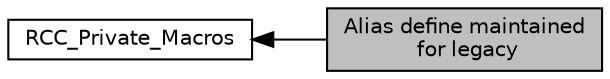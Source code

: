 digraph "Alias define maintained for legacy"
{
  edge [fontname="Helvetica",fontsize="10",labelfontname="Helvetica",labelfontsize="10"];
  node [fontname="Helvetica",fontsize="10",shape=box];
  rankdir=LR;
  Node2 [label="RCC_Private_Macros",height=0.2,width=0.4,color="black", fillcolor="white", style="filled",URL="$group___r_c_c___private___macros.html",tooltip=" "];
  Node1 [label="Alias define maintained\l for legacy",height=0.2,width=0.4,color="black", fillcolor="grey75", style="filled", fontcolor="black",tooltip=" "];
  Node2->Node1 [shape=plaintext, dir="back", style="solid"];
}
